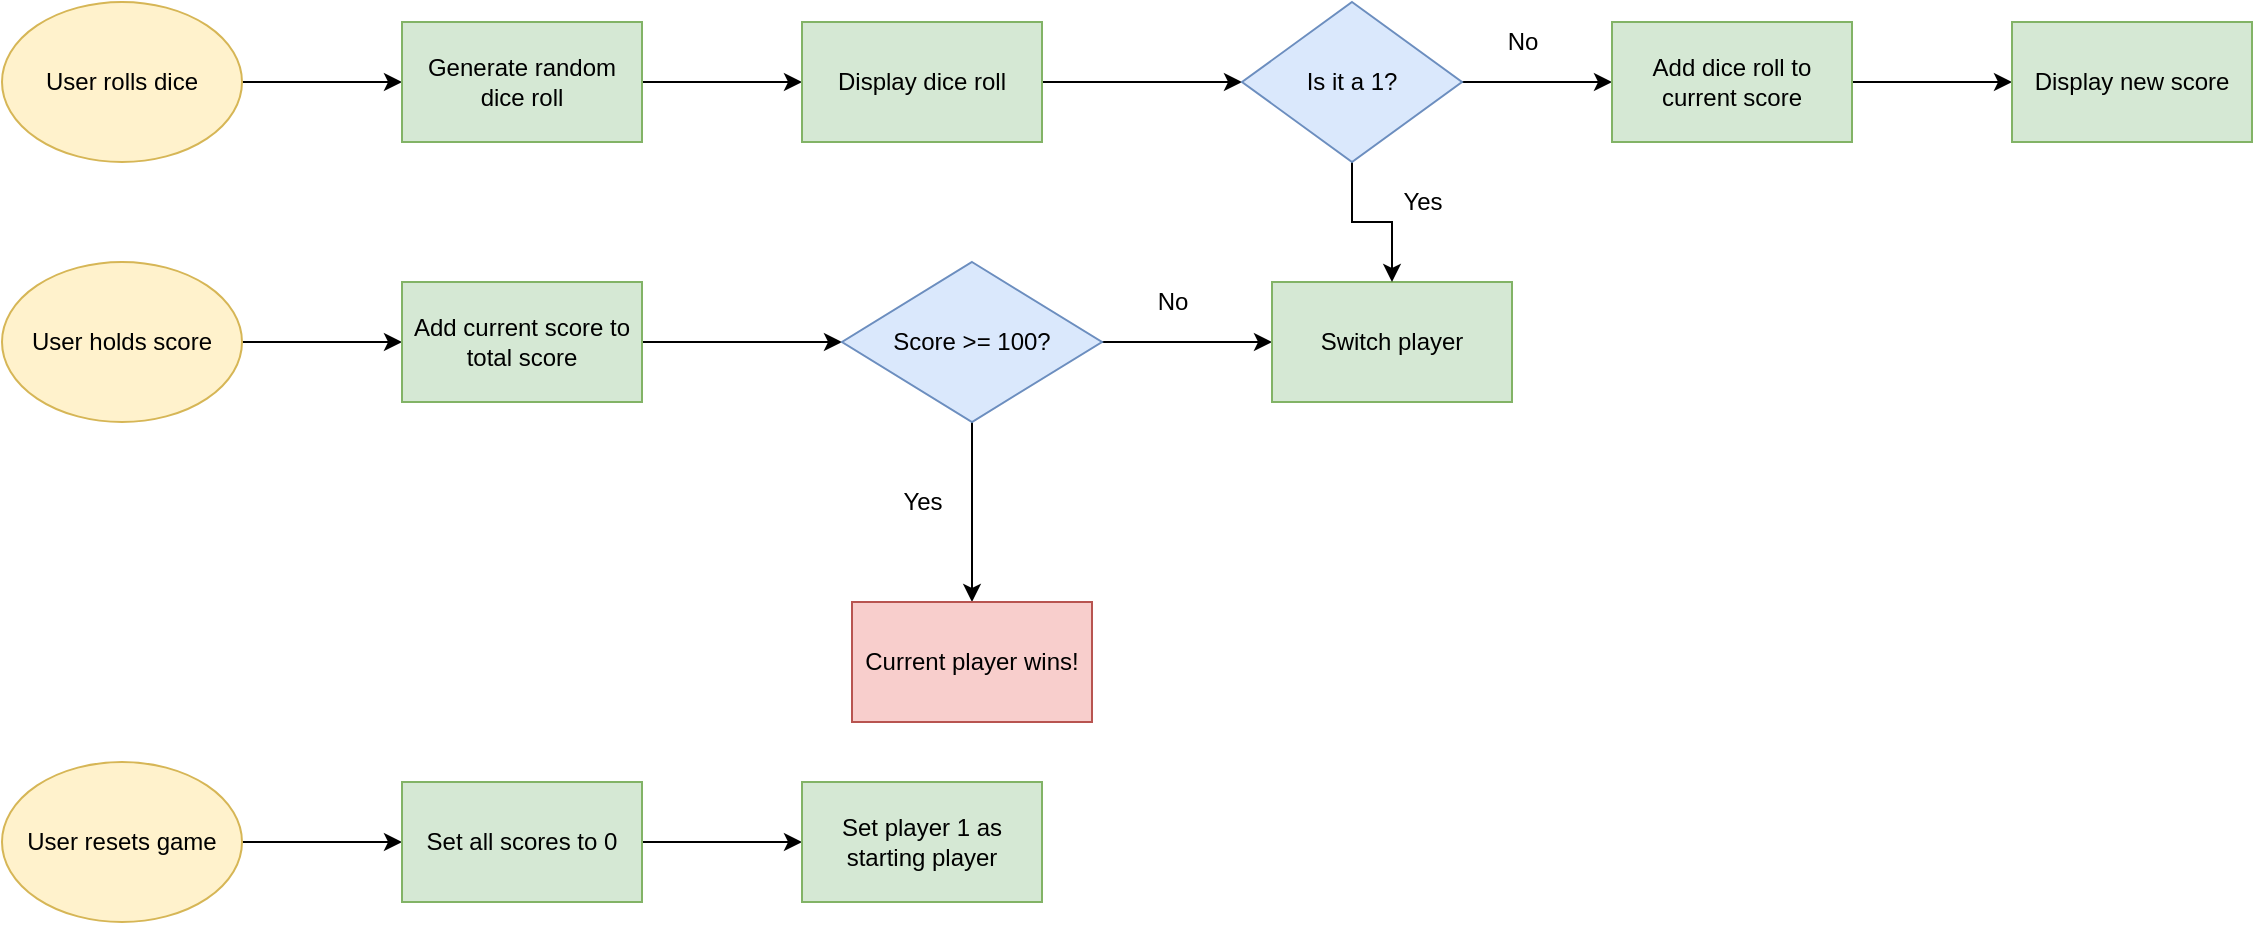 <mxfile version="14.9.6" type="device"><diagram name="Page-1" id="c7488fd3-1785-93aa-aadb-54a6760d102a"><mxGraphModel dx="1261" dy="907" grid="0" gridSize="10" guides="1" tooltips="1" connect="1" arrows="1" fold="1" page="1" pageScale="1" pageWidth="1100" pageHeight="850" background="none" math="0" shadow="0"><root><mxCell id="0"/><mxCell id="1" parent="0"/><mxCell id="mDAi9LATD1bp8o5u0UA5-45" value="" style="edgeStyle=orthogonalEdgeStyle;rounded=0;orthogonalLoop=1;jettySize=auto;html=1;" parent="1" source="mDAi9LATD1bp8o5u0UA5-1" target="mDAi9LATD1bp8o5u0UA5-44" edge="1"><mxGeometry relative="1" as="geometry"/></mxCell><mxCell id="mDAi9LATD1bp8o5u0UA5-1" value="User rolls dice" style="ellipse;whiteSpace=wrap;html=1;fillColor=#fff2cc;strokeColor=#d6b656;" parent="1" vertex="1"><mxGeometry x="2" y="174" width="120" height="80" as="geometry"/></mxCell><mxCell id="mDAi9LATD1bp8o5u0UA5-52" value="" style="edgeStyle=orthogonalEdgeStyle;rounded=0;orthogonalLoop=1;jettySize=auto;html=1;jumpSize=6;endSize=6;startSize=6;" parent="1" source="mDAi9LATD1bp8o5u0UA5-18" target="mDAi9LATD1bp8o5u0UA5-51" edge="1"><mxGeometry relative="1" as="geometry"/></mxCell><mxCell id="mDAi9LATD1bp8o5u0UA5-18" value="User holds score" style="ellipse;whiteSpace=wrap;html=1;fillColor=#fff2cc;strokeColor=#d6b656;" parent="1" vertex="1"><mxGeometry x="2" y="304" width="120" height="80" as="geometry"/></mxCell><mxCell id="mDAi9LATD1bp8o5u0UA5-76" value="" style="edgeStyle=orthogonalEdgeStyle;rounded=0;orthogonalLoop=1;jettySize=auto;html=1;" parent="1" source="mDAi9LATD1bp8o5u0UA5-19" target="mDAi9LATD1bp8o5u0UA5-75" edge="1"><mxGeometry relative="1" as="geometry"/></mxCell><mxCell id="mDAi9LATD1bp8o5u0UA5-19" value="User resets game" style="ellipse;whiteSpace=wrap;html=1;fillColor=#fff2cc;strokeColor=#d6b656;" parent="1" vertex="1"><mxGeometry x="2" y="554" width="120" height="80" as="geometry"/></mxCell><mxCell id="mDAi9LATD1bp8o5u0UA5-47" value="" style="edgeStyle=orthogonalEdgeStyle;rounded=0;orthogonalLoop=1;jettySize=auto;html=1;" parent="1" source="mDAi9LATD1bp8o5u0UA5-44" target="mDAi9LATD1bp8o5u0UA5-46" edge="1"><mxGeometry relative="1" as="geometry"/></mxCell><mxCell id="mDAi9LATD1bp8o5u0UA5-44" value="Generate random dice roll" style="whiteSpace=wrap;html=1;strokeColor=#82b366;fillColor=#d5e8d4;" parent="1" vertex="1"><mxGeometry x="202" y="184" width="120" height="60" as="geometry"/></mxCell><mxCell id="mDAi9LATD1bp8o5u0UA5-67" value="" style="edgeStyle=orthogonalEdgeStyle;rounded=0;orthogonalLoop=1;jettySize=auto;html=1;" parent="1" source="mDAi9LATD1bp8o5u0UA5-46" target="mDAi9LATD1bp8o5u0UA5-66" edge="1"><mxGeometry relative="1" as="geometry"/></mxCell><mxCell id="mDAi9LATD1bp8o5u0UA5-46" value="Display dice roll" style="whiteSpace=wrap;html=1;strokeColor=#82b366;fillColor=#d5e8d4;" parent="1" vertex="1"><mxGeometry x="402" y="184" width="120" height="60" as="geometry"/></mxCell><mxCell id="mDAi9LATD1bp8o5u0UA5-57" value="" style="edgeStyle=orthogonalEdgeStyle;rounded=0;orthogonalLoop=1;jettySize=auto;html=1;" parent="1" source="mDAi9LATD1bp8o5u0UA5-51" target="mDAi9LATD1bp8o5u0UA5-56" edge="1"><mxGeometry relative="1" as="geometry"/></mxCell><mxCell id="mDAi9LATD1bp8o5u0UA5-51" value="&lt;span&gt;Add current score to total score&lt;/span&gt;" style="whiteSpace=wrap;html=1;strokeColor=#82b366;fillColor=#d5e8d4;" parent="1" vertex="1"><mxGeometry x="202" y="314" width="120" height="60" as="geometry"/></mxCell><mxCell id="mDAi9LATD1bp8o5u0UA5-61" value="" style="edgeStyle=orthogonalEdgeStyle;rounded=0;orthogonalLoop=1;jettySize=auto;html=1;" parent="1" source="mDAi9LATD1bp8o5u0UA5-56" target="mDAi9LATD1bp8o5u0UA5-60" edge="1"><mxGeometry relative="1" as="geometry"/></mxCell><mxCell id="mDAi9LATD1bp8o5u0UA5-64" value="" style="edgeStyle=orthogonalEdgeStyle;rounded=0;orthogonalLoop=1;jettySize=auto;html=1;" parent="1" source="mDAi9LATD1bp8o5u0UA5-56" target="mDAi9LATD1bp8o5u0UA5-63" edge="1"><mxGeometry relative="1" as="geometry"/></mxCell><mxCell id="mDAi9LATD1bp8o5u0UA5-56" value="Score &amp;gt;= 100?" style="rhombus;whiteSpace=wrap;html=1;strokeColor=#6c8ebf;fillColor=#dae8fc;" parent="1" vertex="1"><mxGeometry x="422" y="304" width="130" height="80" as="geometry"/></mxCell><mxCell id="mDAi9LATD1bp8o5u0UA5-60" value="Current player wins!" style="whiteSpace=wrap;html=1;strokeColor=#b85450;fillColor=#f8cecc;" parent="1" vertex="1"><mxGeometry x="427" y="474" width="120" height="60" as="geometry"/></mxCell><mxCell id="mDAi9LATD1bp8o5u0UA5-62" value="Yes" style="text;html=1;align=center;verticalAlign=middle;resizable=0;points=[];autosize=1;strokeColor=none;" parent="1" vertex="1"><mxGeometry x="442" y="414" width="40" height="20" as="geometry"/></mxCell><mxCell id="mDAi9LATD1bp8o5u0UA5-63" value="Switch player" style="whiteSpace=wrap;html=1;strokeColor=#82b366;fillColor=#d5e8d4;" parent="1" vertex="1"><mxGeometry x="637" y="314" width="120" height="60" as="geometry"/></mxCell><mxCell id="mDAi9LATD1bp8o5u0UA5-65" value="No" style="text;html=1;align=center;verticalAlign=middle;resizable=0;points=[];autosize=1;strokeColor=none;" parent="1" vertex="1"><mxGeometry x="572" y="314" width="30" height="20" as="geometry"/></mxCell><mxCell id="mDAi9LATD1bp8o5u0UA5-68" value="" style="edgeStyle=orthogonalEdgeStyle;rounded=0;orthogonalLoop=1;jettySize=auto;html=1;" parent="1" source="mDAi9LATD1bp8o5u0UA5-66" target="mDAi9LATD1bp8o5u0UA5-63" edge="1"><mxGeometry relative="1" as="geometry"/></mxCell><mxCell id="mDAi9LATD1bp8o5u0UA5-71" value="" style="edgeStyle=orthogonalEdgeStyle;rounded=0;orthogonalLoop=1;jettySize=auto;html=1;" parent="1" source="mDAi9LATD1bp8o5u0UA5-66" target="mDAi9LATD1bp8o5u0UA5-70" edge="1"><mxGeometry relative="1" as="geometry"/></mxCell><mxCell id="mDAi9LATD1bp8o5u0UA5-66" value="Is it a 1?" style="rhombus;whiteSpace=wrap;html=1;strokeColor=#6c8ebf;fillColor=#dae8fc;" parent="1" vertex="1"><mxGeometry x="622" y="174" width="110" height="80" as="geometry"/></mxCell><mxCell id="mDAi9LATD1bp8o5u0UA5-69" value="Yes" style="text;html=1;align=center;verticalAlign=middle;resizable=0;points=[];autosize=1;strokeColor=none;" parent="1" vertex="1"><mxGeometry x="692" y="264" width="40" height="20" as="geometry"/></mxCell><mxCell id="mDAi9LATD1bp8o5u0UA5-74" value="" style="edgeStyle=orthogonalEdgeStyle;rounded=0;orthogonalLoop=1;jettySize=auto;html=1;" parent="1" source="mDAi9LATD1bp8o5u0UA5-70" target="mDAi9LATD1bp8o5u0UA5-73" edge="1"><mxGeometry relative="1" as="geometry"/></mxCell><mxCell id="mDAi9LATD1bp8o5u0UA5-70" value="Add dice roll to current score" style="whiteSpace=wrap;html=1;strokeColor=#82b366;fillColor=#d5e8d4;" parent="1" vertex="1"><mxGeometry x="807" y="184" width="120" height="60" as="geometry"/></mxCell><mxCell id="mDAi9LATD1bp8o5u0UA5-72" value="No" style="text;html=1;align=center;verticalAlign=middle;resizable=0;points=[];autosize=1;strokeColor=none;" parent="1" vertex="1"><mxGeometry x="747" y="184" width="30" height="20" as="geometry"/></mxCell><mxCell id="mDAi9LATD1bp8o5u0UA5-73" value="Display new score" style="whiteSpace=wrap;html=1;strokeColor=#82b366;fillColor=#d5e8d4;" parent="1" vertex="1"><mxGeometry x="1007" y="184" width="120" height="60" as="geometry"/></mxCell><mxCell id="mDAi9LATD1bp8o5u0UA5-78" value="" style="edgeStyle=orthogonalEdgeStyle;rounded=0;orthogonalLoop=1;jettySize=auto;html=1;" parent="1" source="mDAi9LATD1bp8o5u0UA5-75" target="mDAi9LATD1bp8o5u0UA5-77" edge="1"><mxGeometry relative="1" as="geometry"/></mxCell><mxCell id="mDAi9LATD1bp8o5u0UA5-75" value="Set all scores to 0" style="whiteSpace=wrap;html=1;strokeColor=#82b366;fillColor=#d5e8d4;" parent="1" vertex="1"><mxGeometry x="202" y="564" width="120" height="60" as="geometry"/></mxCell><mxCell id="mDAi9LATD1bp8o5u0UA5-77" value="Set player 1 as starting player" style="whiteSpace=wrap;html=1;strokeColor=#82b366;fillColor=#d5e8d4;" parent="1" vertex="1"><mxGeometry x="402" y="564" width="120" height="60" as="geometry"/></mxCell></root></mxGraphModel></diagram></mxfile>